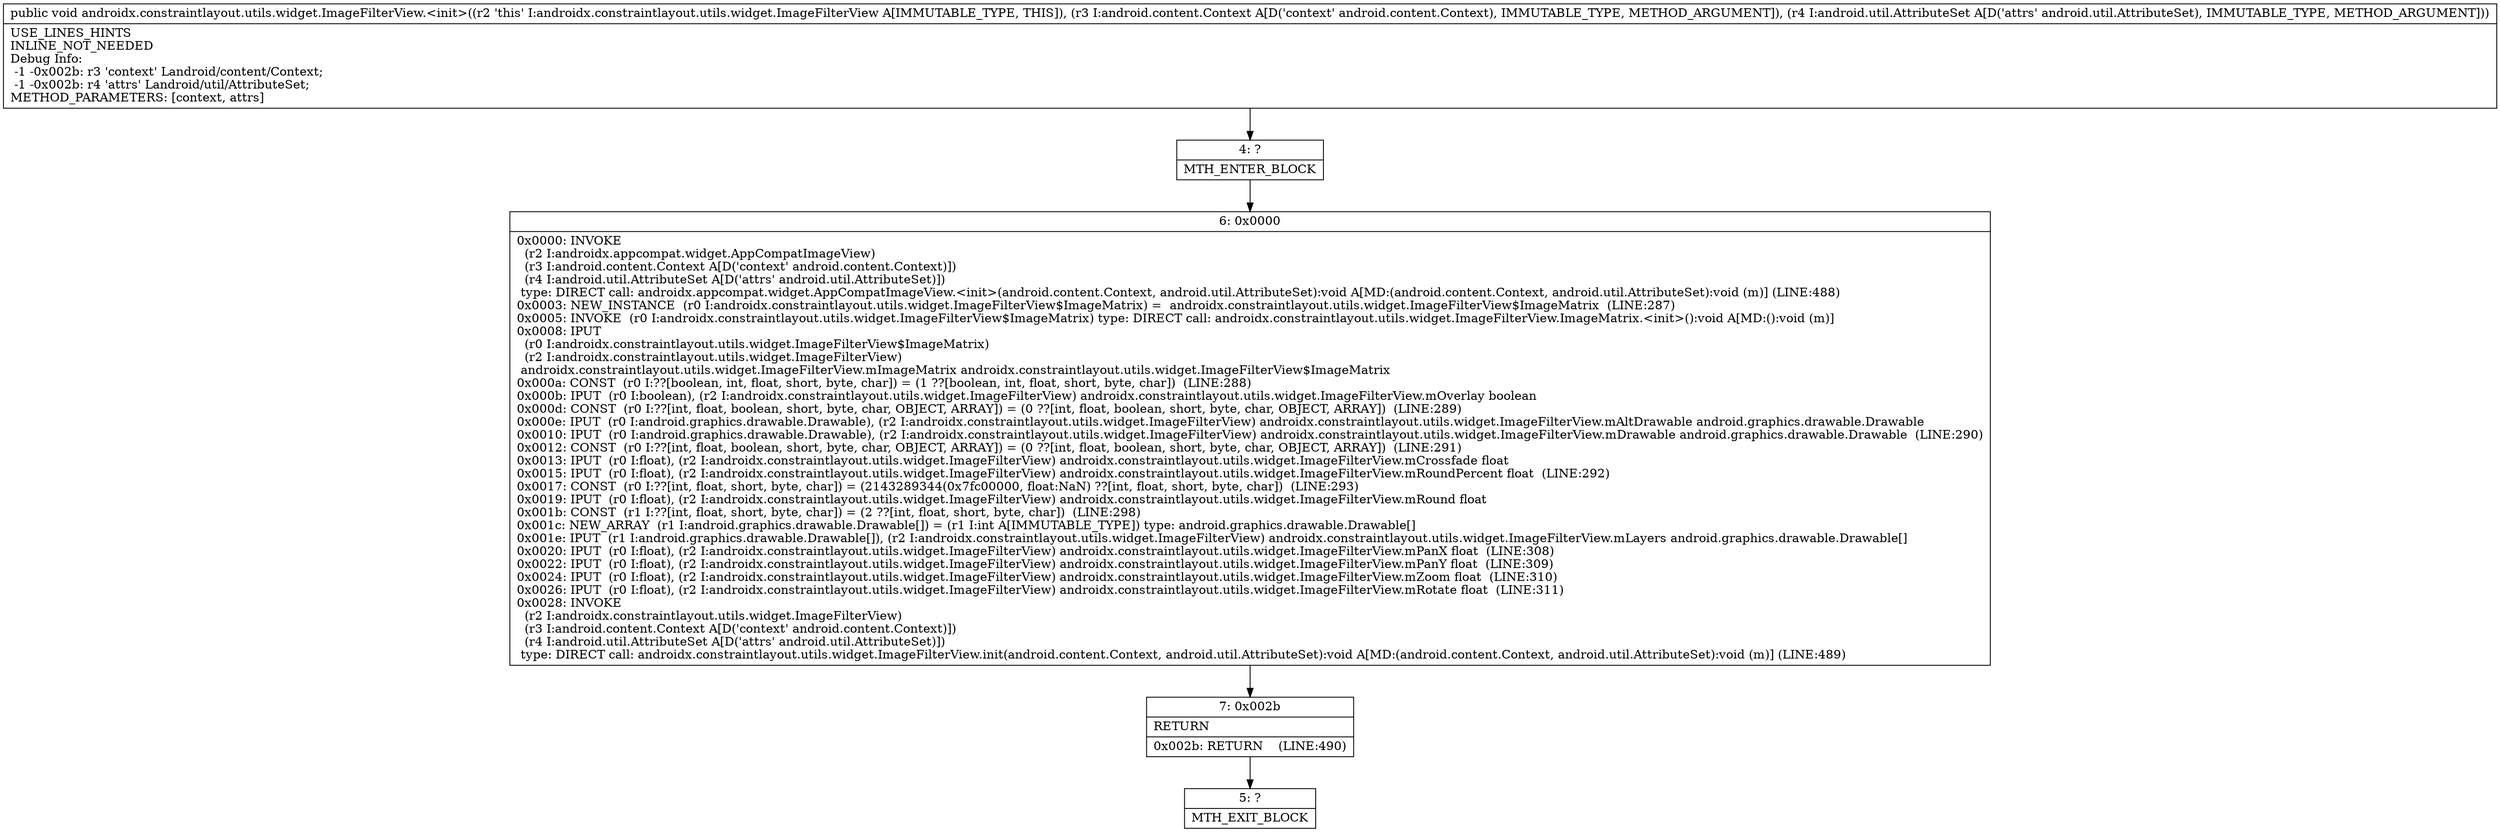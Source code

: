 digraph "CFG forandroidx.constraintlayout.utils.widget.ImageFilterView.\<init\>(Landroid\/content\/Context;Landroid\/util\/AttributeSet;)V" {
Node_4 [shape=record,label="{4\:\ ?|MTH_ENTER_BLOCK\l}"];
Node_6 [shape=record,label="{6\:\ 0x0000|0x0000: INVOKE  \l  (r2 I:androidx.appcompat.widget.AppCompatImageView)\l  (r3 I:android.content.Context A[D('context' android.content.Context)])\l  (r4 I:android.util.AttributeSet A[D('attrs' android.util.AttributeSet)])\l type: DIRECT call: androidx.appcompat.widget.AppCompatImageView.\<init\>(android.content.Context, android.util.AttributeSet):void A[MD:(android.content.Context, android.util.AttributeSet):void (m)] (LINE:488)\l0x0003: NEW_INSTANCE  (r0 I:androidx.constraintlayout.utils.widget.ImageFilterView$ImageMatrix) =  androidx.constraintlayout.utils.widget.ImageFilterView$ImageMatrix  (LINE:287)\l0x0005: INVOKE  (r0 I:androidx.constraintlayout.utils.widget.ImageFilterView$ImageMatrix) type: DIRECT call: androidx.constraintlayout.utils.widget.ImageFilterView.ImageMatrix.\<init\>():void A[MD:():void (m)]\l0x0008: IPUT  \l  (r0 I:androidx.constraintlayout.utils.widget.ImageFilterView$ImageMatrix)\l  (r2 I:androidx.constraintlayout.utils.widget.ImageFilterView)\l androidx.constraintlayout.utils.widget.ImageFilterView.mImageMatrix androidx.constraintlayout.utils.widget.ImageFilterView$ImageMatrix \l0x000a: CONST  (r0 I:??[boolean, int, float, short, byte, char]) = (1 ??[boolean, int, float, short, byte, char])  (LINE:288)\l0x000b: IPUT  (r0 I:boolean), (r2 I:androidx.constraintlayout.utils.widget.ImageFilterView) androidx.constraintlayout.utils.widget.ImageFilterView.mOverlay boolean \l0x000d: CONST  (r0 I:??[int, float, boolean, short, byte, char, OBJECT, ARRAY]) = (0 ??[int, float, boolean, short, byte, char, OBJECT, ARRAY])  (LINE:289)\l0x000e: IPUT  (r0 I:android.graphics.drawable.Drawable), (r2 I:androidx.constraintlayout.utils.widget.ImageFilterView) androidx.constraintlayout.utils.widget.ImageFilterView.mAltDrawable android.graphics.drawable.Drawable \l0x0010: IPUT  (r0 I:android.graphics.drawable.Drawable), (r2 I:androidx.constraintlayout.utils.widget.ImageFilterView) androidx.constraintlayout.utils.widget.ImageFilterView.mDrawable android.graphics.drawable.Drawable  (LINE:290)\l0x0012: CONST  (r0 I:??[int, float, boolean, short, byte, char, OBJECT, ARRAY]) = (0 ??[int, float, boolean, short, byte, char, OBJECT, ARRAY])  (LINE:291)\l0x0013: IPUT  (r0 I:float), (r2 I:androidx.constraintlayout.utils.widget.ImageFilterView) androidx.constraintlayout.utils.widget.ImageFilterView.mCrossfade float \l0x0015: IPUT  (r0 I:float), (r2 I:androidx.constraintlayout.utils.widget.ImageFilterView) androidx.constraintlayout.utils.widget.ImageFilterView.mRoundPercent float  (LINE:292)\l0x0017: CONST  (r0 I:??[int, float, short, byte, char]) = (2143289344(0x7fc00000, float:NaN) ??[int, float, short, byte, char])  (LINE:293)\l0x0019: IPUT  (r0 I:float), (r2 I:androidx.constraintlayout.utils.widget.ImageFilterView) androidx.constraintlayout.utils.widget.ImageFilterView.mRound float \l0x001b: CONST  (r1 I:??[int, float, short, byte, char]) = (2 ??[int, float, short, byte, char])  (LINE:298)\l0x001c: NEW_ARRAY  (r1 I:android.graphics.drawable.Drawable[]) = (r1 I:int A[IMMUTABLE_TYPE]) type: android.graphics.drawable.Drawable[] \l0x001e: IPUT  (r1 I:android.graphics.drawable.Drawable[]), (r2 I:androidx.constraintlayout.utils.widget.ImageFilterView) androidx.constraintlayout.utils.widget.ImageFilterView.mLayers android.graphics.drawable.Drawable[] \l0x0020: IPUT  (r0 I:float), (r2 I:androidx.constraintlayout.utils.widget.ImageFilterView) androidx.constraintlayout.utils.widget.ImageFilterView.mPanX float  (LINE:308)\l0x0022: IPUT  (r0 I:float), (r2 I:androidx.constraintlayout.utils.widget.ImageFilterView) androidx.constraintlayout.utils.widget.ImageFilterView.mPanY float  (LINE:309)\l0x0024: IPUT  (r0 I:float), (r2 I:androidx.constraintlayout.utils.widget.ImageFilterView) androidx.constraintlayout.utils.widget.ImageFilterView.mZoom float  (LINE:310)\l0x0026: IPUT  (r0 I:float), (r2 I:androidx.constraintlayout.utils.widget.ImageFilterView) androidx.constraintlayout.utils.widget.ImageFilterView.mRotate float  (LINE:311)\l0x0028: INVOKE  \l  (r2 I:androidx.constraintlayout.utils.widget.ImageFilterView)\l  (r3 I:android.content.Context A[D('context' android.content.Context)])\l  (r4 I:android.util.AttributeSet A[D('attrs' android.util.AttributeSet)])\l type: DIRECT call: androidx.constraintlayout.utils.widget.ImageFilterView.init(android.content.Context, android.util.AttributeSet):void A[MD:(android.content.Context, android.util.AttributeSet):void (m)] (LINE:489)\l}"];
Node_7 [shape=record,label="{7\:\ 0x002b|RETURN\l|0x002b: RETURN    (LINE:490)\l}"];
Node_5 [shape=record,label="{5\:\ ?|MTH_EXIT_BLOCK\l}"];
MethodNode[shape=record,label="{public void androidx.constraintlayout.utils.widget.ImageFilterView.\<init\>((r2 'this' I:androidx.constraintlayout.utils.widget.ImageFilterView A[IMMUTABLE_TYPE, THIS]), (r3 I:android.content.Context A[D('context' android.content.Context), IMMUTABLE_TYPE, METHOD_ARGUMENT]), (r4 I:android.util.AttributeSet A[D('attrs' android.util.AttributeSet), IMMUTABLE_TYPE, METHOD_ARGUMENT]))  | USE_LINES_HINTS\lINLINE_NOT_NEEDED\lDebug Info:\l  \-1 \-0x002b: r3 'context' Landroid\/content\/Context;\l  \-1 \-0x002b: r4 'attrs' Landroid\/util\/AttributeSet;\lMETHOD_PARAMETERS: [context, attrs]\l}"];
MethodNode -> Node_4;Node_4 -> Node_6;
Node_6 -> Node_7;
Node_7 -> Node_5;
}

